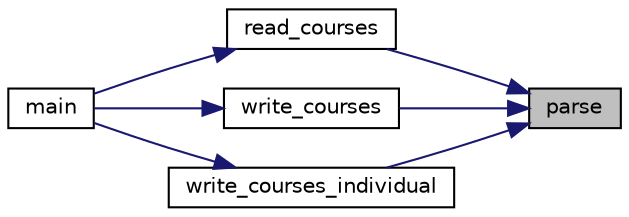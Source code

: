 digraph "parse"
{
 // LATEX_PDF_SIZE
  edge [fontname="Helvetica",fontsize="10",labelfontname="Helvetica",labelfontsize="10"];
  node [fontname="Helvetica",fontsize="10",shape=record];
  rankdir="RL";
  Node1 [label="parse",height=0.2,width=0.4,color="black", fillcolor="grey75", style="filled", fontcolor="black",tooltip=" "];
  Node1 -> Node2 [dir="back",color="midnightblue",fontsize="10",style="solid",fontname="Helvetica"];
  Node2 [label="read_courses",height=0.2,width=0.4,color="black", fillcolor="white", style="filled",URL="$json__parser_8cpp.html#a8e897fb8792e159fb9eeb1993c833f25",tooltip=" "];
  Node2 -> Node3 [dir="back",color="midnightblue",fontsize="10",style="solid",fontname="Helvetica"];
  Node3 [label="main",height=0.2,width=0.4,color="black", fillcolor="white", style="filled",URL="$main_8cpp.html#a0ddf1224851353fc92bfbff6f499fa97",tooltip=" "];
  Node1 -> Node4 [dir="back",color="midnightblue",fontsize="10",style="solid",fontname="Helvetica"];
  Node4 [label="write_courses",height=0.2,width=0.4,color="black", fillcolor="white", style="filled",URL="$json__parser_8cpp.html#abd1cb0ffcdfd1597173b4bb250503bed",tooltip=" "];
  Node4 -> Node3 [dir="back",color="midnightblue",fontsize="10",style="solid",fontname="Helvetica"];
  Node1 -> Node5 [dir="back",color="midnightblue",fontsize="10",style="solid",fontname="Helvetica"];
  Node5 [label="write_courses_individual",height=0.2,width=0.4,color="black", fillcolor="white", style="filled",URL="$json__parser_8cpp.html#aaf2f32d23dc02195c924e617be09c18f",tooltip=" "];
  Node5 -> Node3 [dir="back",color="midnightblue",fontsize="10",style="solid",fontname="Helvetica"];
}
